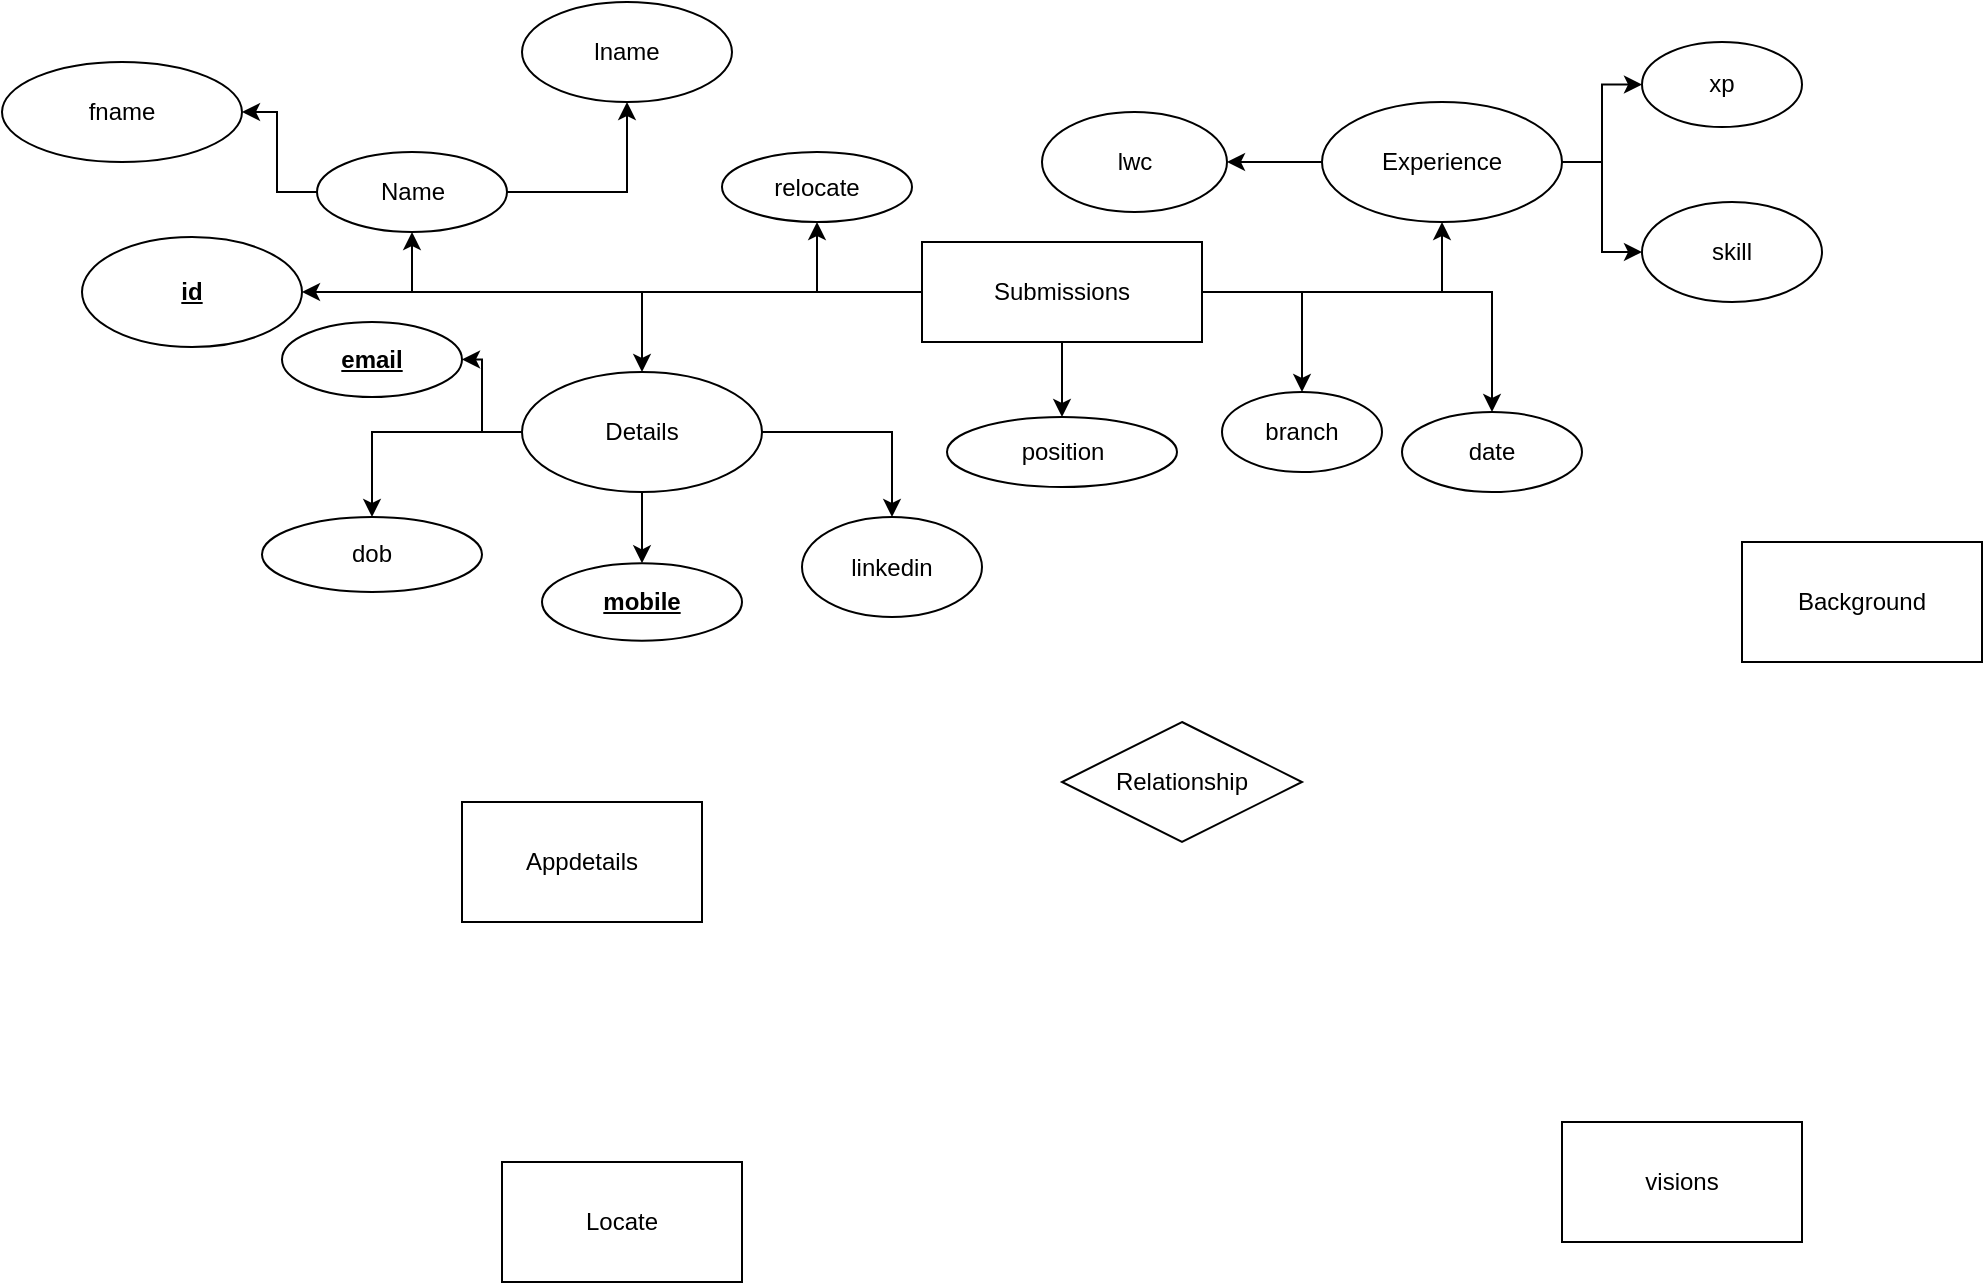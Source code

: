 <mxfile version="15.6.8" type="device"><diagram id="neP0ZwvSzQjo6aLUAPzG" name="Page-1"><mxGraphModel dx="1962" dy="1900" grid="1" gridSize="10" guides="1" tooltips="1" connect="1" arrows="1" fold="1" page="1" pageScale="1" pageWidth="827" pageHeight="1169" math="0" shadow="0"><root><mxCell id="0"/><mxCell id="1" parent="0"/><mxCell id="oPCYoMmHivVY-YRHDdOL-10" value="" style="edgeStyle=orthogonalEdgeStyle;rounded=0;orthogonalLoop=1;jettySize=auto;html=1;" edge="1" parent="1" source="oPCYoMmHivVY-YRHDdOL-1" target="oPCYoMmHivVY-YRHDdOL-9"><mxGeometry relative="1" as="geometry"/></mxCell><mxCell id="oPCYoMmHivVY-YRHDdOL-14" value="" style="edgeStyle=orthogonalEdgeStyle;rounded=0;orthogonalLoop=1;jettySize=auto;html=1;" edge="1" parent="1" source="oPCYoMmHivVY-YRHDdOL-1" target="oPCYoMmHivVY-YRHDdOL-13"><mxGeometry relative="1" as="geometry"/></mxCell><mxCell id="oPCYoMmHivVY-YRHDdOL-19" value="" style="edgeStyle=orthogonalEdgeStyle;rounded=0;orthogonalLoop=1;jettySize=auto;html=1;" edge="1" parent="1" source="oPCYoMmHivVY-YRHDdOL-1" target="oPCYoMmHivVY-YRHDdOL-18"><mxGeometry relative="1" as="geometry"/></mxCell><mxCell id="oPCYoMmHivVY-YRHDdOL-22" value="" style="edgeStyle=orthogonalEdgeStyle;rounded=0;orthogonalLoop=1;jettySize=auto;html=1;" edge="1" parent="1" source="oPCYoMmHivVY-YRHDdOL-1" target="oPCYoMmHivVY-YRHDdOL-21"><mxGeometry relative="1" as="geometry"/></mxCell><mxCell id="oPCYoMmHivVY-YRHDdOL-36" value="" style="edgeStyle=orthogonalEdgeStyle;rounded=0;orthogonalLoop=1;jettySize=auto;html=1;" edge="1" parent="1" source="oPCYoMmHivVY-YRHDdOL-1" target="oPCYoMmHivVY-YRHDdOL-35"><mxGeometry relative="1" as="geometry"/></mxCell><mxCell id="oPCYoMmHivVY-YRHDdOL-38" value="" style="edgeStyle=orthogonalEdgeStyle;rounded=0;orthogonalLoop=1;jettySize=auto;html=1;" edge="1" parent="1" source="oPCYoMmHivVY-YRHDdOL-1" target="oPCYoMmHivVY-YRHDdOL-37"><mxGeometry relative="1" as="geometry"/></mxCell><mxCell id="oPCYoMmHivVY-YRHDdOL-49" value="" style="edgeStyle=orthogonalEdgeStyle;rounded=0;orthogonalLoop=1;jettySize=auto;html=1;" edge="1" parent="1" source="oPCYoMmHivVY-YRHDdOL-1" target="oPCYoMmHivVY-YRHDdOL-48"><mxGeometry relative="1" as="geometry"/></mxCell><mxCell id="oPCYoMmHivVY-YRHDdOL-61" value="" style="edgeStyle=orthogonalEdgeStyle;rounded=0;orthogonalLoop=1;jettySize=auto;html=1;" edge="1" parent="1" source="oPCYoMmHivVY-YRHDdOL-1" target="oPCYoMmHivVY-YRHDdOL-60"><mxGeometry relative="1" as="geometry"/></mxCell><mxCell id="oPCYoMmHivVY-YRHDdOL-1" value="Submissions" style="rounded=0;whiteSpace=wrap;html=1;" vertex="1" parent="1"><mxGeometry x="270" y="10" width="140" height="50" as="geometry"/></mxCell><mxCell id="oPCYoMmHivVY-YRHDdOL-2" value="Appdetails" style="rounded=0;whiteSpace=wrap;html=1;" vertex="1" parent="1"><mxGeometry x="40" y="290" width="120" height="60" as="geometry"/></mxCell><mxCell id="oPCYoMmHivVY-YRHDdOL-3" value="Background" style="rounded=0;whiteSpace=wrap;html=1;" vertex="1" parent="1"><mxGeometry x="680" y="160" width="120" height="60" as="geometry"/></mxCell><mxCell id="oPCYoMmHivVY-YRHDdOL-4" value="Locate" style="rounded=0;whiteSpace=wrap;html=1;" vertex="1" parent="1"><mxGeometry x="60" y="470" width="120" height="60" as="geometry"/></mxCell><mxCell id="oPCYoMmHivVY-YRHDdOL-5" value="visions&lt;br&gt;" style="rounded=0;whiteSpace=wrap;html=1;" vertex="1" parent="1"><mxGeometry x="590" y="450" width="120" height="60" as="geometry"/></mxCell><mxCell id="oPCYoMmHivVY-YRHDdOL-6" value="Relationship" style="shape=rhombus;perimeter=rhombusPerimeter;whiteSpace=wrap;html=1;align=center;" vertex="1" parent="1"><mxGeometry x="340" y="250" width="120" height="60" as="geometry"/></mxCell><mxCell id="oPCYoMmHivVY-YRHDdOL-9" value="branch" style="ellipse;whiteSpace=wrap;html=1;rounded=0;" vertex="1" parent="1"><mxGeometry x="420" y="85" width="80" height="40" as="geometry"/></mxCell><mxCell id="oPCYoMmHivVY-YRHDdOL-13" value="relocate" style="ellipse;whiteSpace=wrap;html=1;rounded=0;" vertex="1" parent="1"><mxGeometry x="170" y="-35" width="95" height="35" as="geometry"/></mxCell><mxCell id="oPCYoMmHivVY-YRHDdOL-18" value="date" style="ellipse;whiteSpace=wrap;html=1;rounded=0;" vertex="1" parent="1"><mxGeometry x="510" y="95" width="90" height="40" as="geometry"/></mxCell><mxCell id="oPCYoMmHivVY-YRHDdOL-45" value="" style="edgeStyle=orthogonalEdgeStyle;rounded=0;orthogonalLoop=1;jettySize=auto;html=1;" edge="1" parent="1" source="oPCYoMmHivVY-YRHDdOL-21" target="oPCYoMmHivVY-YRHDdOL-44"><mxGeometry relative="1" as="geometry"/></mxCell><mxCell id="oPCYoMmHivVY-YRHDdOL-47" value="" style="edgeStyle=orthogonalEdgeStyle;rounded=0;orthogonalLoop=1;jettySize=auto;html=1;" edge="1" parent="1" source="oPCYoMmHivVY-YRHDdOL-21" target="oPCYoMmHivVY-YRHDdOL-46"><mxGeometry relative="1" as="geometry"/></mxCell><mxCell id="oPCYoMmHivVY-YRHDdOL-21" value="Name" style="ellipse;whiteSpace=wrap;html=1;rounded=0;" vertex="1" parent="1"><mxGeometry x="-32.5" y="-35" width="95" height="40" as="geometry"/></mxCell><mxCell id="oPCYoMmHivVY-YRHDdOL-35" value="&lt;u&gt;&lt;b&gt;id&lt;/b&gt;&lt;/u&gt;" style="ellipse;whiteSpace=wrap;html=1;rounded=0;" vertex="1" parent="1"><mxGeometry x="-150" y="7.5" width="110" height="55" as="geometry"/></mxCell><mxCell id="oPCYoMmHivVY-YRHDdOL-37" value="position" style="ellipse;whiteSpace=wrap;html=1;rounded=0;" vertex="1" parent="1"><mxGeometry x="282.5" y="97.5" width="115" height="35" as="geometry"/></mxCell><mxCell id="oPCYoMmHivVY-YRHDdOL-44" value="lname" style="ellipse;whiteSpace=wrap;html=1;rounded=0;" vertex="1" parent="1"><mxGeometry x="70" y="-110" width="105" height="50" as="geometry"/></mxCell><mxCell id="oPCYoMmHivVY-YRHDdOL-46" value="fname" style="ellipse;whiteSpace=wrap;html=1;rounded=0;" vertex="1" parent="1"><mxGeometry x="-190" y="-80" width="120" height="50" as="geometry"/></mxCell><mxCell id="oPCYoMmHivVY-YRHDdOL-53" value="" style="edgeStyle=orthogonalEdgeStyle;rounded=0;orthogonalLoop=1;jettySize=auto;html=1;" edge="1" parent="1" source="oPCYoMmHivVY-YRHDdOL-48" target="oPCYoMmHivVY-YRHDdOL-52"><mxGeometry relative="1" as="geometry"/></mxCell><mxCell id="oPCYoMmHivVY-YRHDdOL-55" value="" style="edgeStyle=orthogonalEdgeStyle;rounded=0;orthogonalLoop=1;jettySize=auto;html=1;" edge="1" parent="1" source="oPCYoMmHivVY-YRHDdOL-48" target="oPCYoMmHivVY-YRHDdOL-54"><mxGeometry relative="1" as="geometry"/></mxCell><mxCell id="oPCYoMmHivVY-YRHDdOL-57" value="" style="edgeStyle=orthogonalEdgeStyle;rounded=0;orthogonalLoop=1;jettySize=auto;html=1;" edge="1" parent="1" source="oPCYoMmHivVY-YRHDdOL-48" target="oPCYoMmHivVY-YRHDdOL-56"><mxGeometry relative="1" as="geometry"/></mxCell><mxCell id="oPCYoMmHivVY-YRHDdOL-59" value="" style="edgeStyle=orthogonalEdgeStyle;rounded=0;orthogonalLoop=1;jettySize=auto;html=1;" edge="1" parent="1" source="oPCYoMmHivVY-YRHDdOL-48" target="oPCYoMmHivVY-YRHDdOL-58"><mxGeometry relative="1" as="geometry"/></mxCell><mxCell id="oPCYoMmHivVY-YRHDdOL-48" value="Details" style="ellipse;whiteSpace=wrap;html=1;rounded=0;" vertex="1" parent="1"><mxGeometry x="70" y="75" width="120" height="60" as="geometry"/></mxCell><mxCell id="oPCYoMmHivVY-YRHDdOL-52" value="&lt;u&gt;&lt;b&gt;email&lt;/b&gt;&lt;/u&gt;" style="ellipse;whiteSpace=wrap;html=1;rounded=0;" vertex="1" parent="1"><mxGeometry x="-50" y="50" width="90" height="37.5" as="geometry"/></mxCell><mxCell id="oPCYoMmHivVY-YRHDdOL-54" value="dob" style="ellipse;whiteSpace=wrap;html=1;rounded=0;" vertex="1" parent="1"><mxGeometry x="-60" y="147.5" width="110" height="37.5" as="geometry"/></mxCell><mxCell id="oPCYoMmHivVY-YRHDdOL-56" value="&lt;u&gt;&lt;b&gt;mobile&lt;/b&gt;&lt;/u&gt;" style="ellipse;whiteSpace=wrap;html=1;rounded=0;" vertex="1" parent="1"><mxGeometry x="80" y="170.63" width="100" height="38.75" as="geometry"/></mxCell><mxCell id="oPCYoMmHivVY-YRHDdOL-58" value="linkedin" style="ellipse;whiteSpace=wrap;html=1;rounded=0;" vertex="1" parent="1"><mxGeometry x="210" y="147.5" width="90" height="50" as="geometry"/></mxCell><mxCell id="oPCYoMmHivVY-YRHDdOL-64" value="" style="edgeStyle=orthogonalEdgeStyle;rounded=0;orthogonalLoop=1;jettySize=auto;html=1;" edge="1" parent="1" source="oPCYoMmHivVY-YRHDdOL-60" target="oPCYoMmHivVY-YRHDdOL-63"><mxGeometry relative="1" as="geometry"/></mxCell><mxCell id="oPCYoMmHivVY-YRHDdOL-66" value="" style="edgeStyle=orthogonalEdgeStyle;rounded=0;orthogonalLoop=1;jettySize=auto;html=1;" edge="1" parent="1" source="oPCYoMmHivVY-YRHDdOL-60" target="oPCYoMmHivVY-YRHDdOL-65"><mxGeometry relative="1" as="geometry"/></mxCell><mxCell id="oPCYoMmHivVY-YRHDdOL-68" value="" style="edgeStyle=orthogonalEdgeStyle;rounded=0;orthogonalLoop=1;jettySize=auto;html=1;" edge="1" parent="1" source="oPCYoMmHivVY-YRHDdOL-60" target="oPCYoMmHivVY-YRHDdOL-67"><mxGeometry relative="1" as="geometry"/></mxCell><mxCell id="oPCYoMmHivVY-YRHDdOL-60" value="Experience" style="ellipse;whiteSpace=wrap;html=1;rounded=0;" vertex="1" parent="1"><mxGeometry x="470" y="-60" width="120" height="60" as="geometry"/></mxCell><mxCell id="oPCYoMmHivVY-YRHDdOL-63" value="xp" style="ellipse;whiteSpace=wrap;html=1;rounded=0;" vertex="1" parent="1"><mxGeometry x="630" y="-90" width="80" height="42.5" as="geometry"/></mxCell><mxCell id="oPCYoMmHivVY-YRHDdOL-65" value="lwc" style="ellipse;whiteSpace=wrap;html=1;rounded=0;" vertex="1" parent="1"><mxGeometry x="330" y="-55" width="92.5" height="50" as="geometry"/></mxCell><mxCell id="oPCYoMmHivVY-YRHDdOL-67" value="skill" style="ellipse;whiteSpace=wrap;html=1;rounded=0;" vertex="1" parent="1"><mxGeometry x="630" y="-10" width="90" height="50" as="geometry"/></mxCell></root></mxGraphModel></diagram></mxfile>